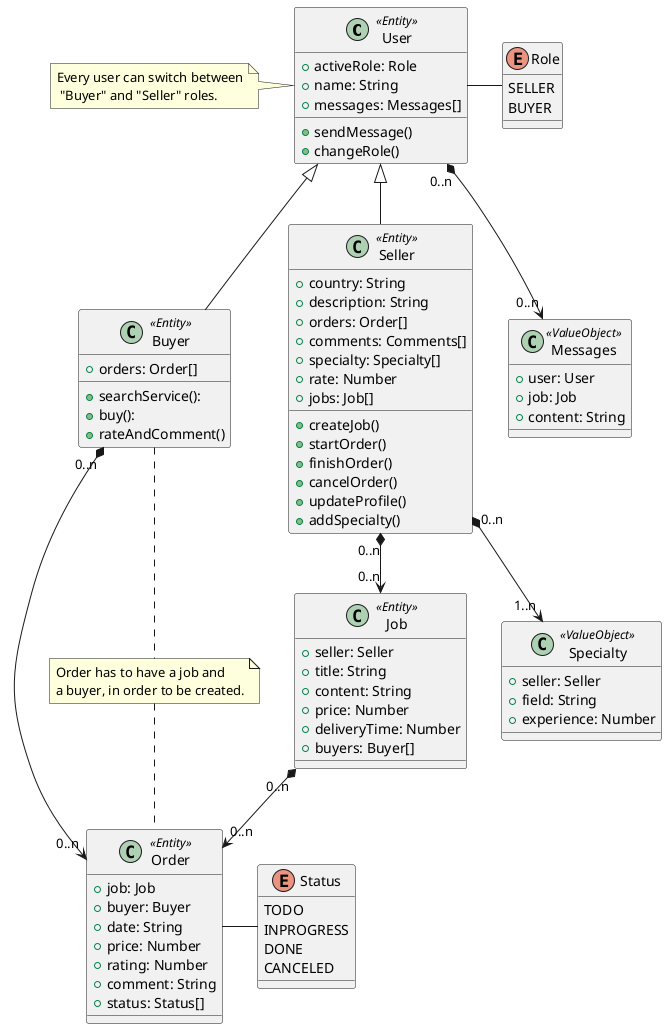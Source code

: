 @startuml FreelanceMarket

class User <<Entity>> {
  + activeRole: Role
  + name: String
  + messages: Messages[]
  + sendMessage()
  + changeRole()
}

class Buyer <<Entity>> {
  + orders: Order[]
  + searchService(): 
  + buy(): 
  + rateAndComment() 
}

class Seller <<Entity>> {
  + country: String
  + description: String
  + orders: Order[]
  + comments: Comments[]
  + specialty: Specialty[]
  + rate: Number
  + jobs: Job[]
  + createJob()
  + startOrder()
  + finishOrder()
  + cancelOrder()
  + updateProfile()
  + addSpecialty()
}

class Order <<Entity>> {
  + job: Job
  + buyer: Buyer
  + date: String
  + price: Number
  + rating: Number
  + comment: String
  + status: Status[]
}


class Job <<Entity>> {
  + seller: Seller
  + title: String
  + content: String
  + price: Number
  + deliveryTime: Number
  + buyers: Buyer[] 
}

enum Role {
  SELLER
  BUYER
}

enum Status {
  TODO
  INPROGRESS
  DONE
  CANCELED
}

class Specialty <<ValueObject>> {
  + seller: Seller
  + field: String
  + experience: Number
}

class Messages <<ValueObject>> {
  + user: User
  + job: Job
  + content: String
}


Buyer -up|> User
Seller -up-|> User
User "0..n" *--> "0..n" Messages
Seller "0..n" *--> "0..n" Job
Job "0..n" *--> "0..n" Order
Buyer "0..n" *--> "0..n" Order
Seller "0..n" *--> "1..n" Specialty
Role -left- User
Status -left- Order

note left of User : Every user can switch between\n "Buyer" and "Seller" roles.
note "Order has to have a job and\na buyer, in order to be created." as N2
Buyer .. N2
N2 .. Order

@enduml
